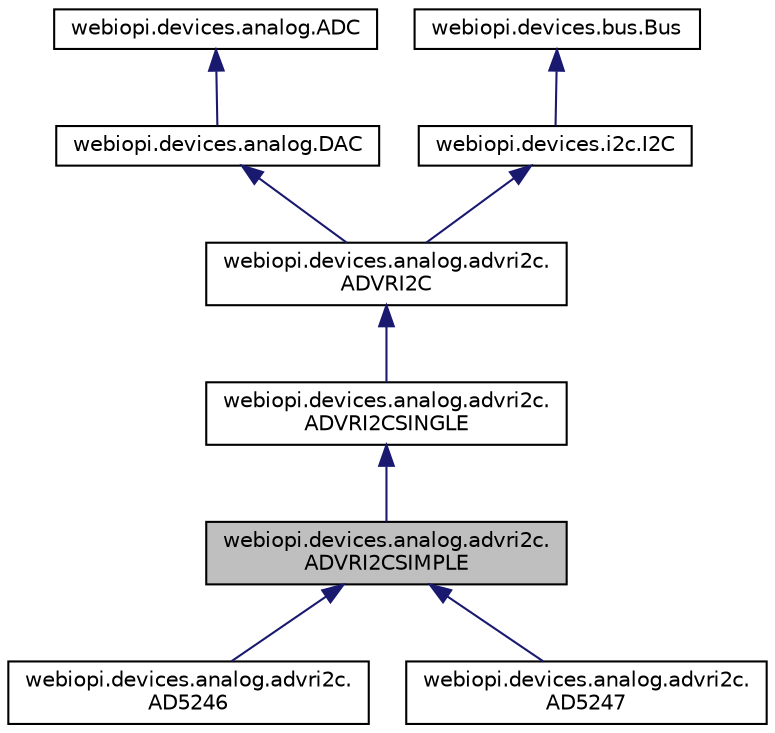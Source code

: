 digraph "webiopi.devices.analog.advri2c.ADVRI2CSIMPLE"
{
  edge [fontname="Helvetica",fontsize="10",labelfontname="Helvetica",labelfontsize="10"];
  node [fontname="Helvetica",fontsize="10",shape=record];
  Node1 [label="webiopi.devices.analog.advri2c.\lADVRI2CSIMPLE",height=0.2,width=0.4,color="black", fillcolor="grey75", style="filled", fontcolor="black"];
  Node2 -> Node1 [dir="back",color="midnightblue",fontsize="10",style="solid",fontname="Helvetica"];
  Node2 [label="webiopi.devices.analog.advri2c.\lADVRI2CSINGLE",height=0.2,width=0.4,color="black", fillcolor="white", style="filled",URL="$classwebiopi_1_1devices_1_1analog_1_1advri2c_1_1ADVRI2CSINGLE.html"];
  Node3 -> Node2 [dir="back",color="midnightblue",fontsize="10",style="solid",fontname="Helvetica"];
  Node3 [label="webiopi.devices.analog.advri2c.\lADVRI2C",height=0.2,width=0.4,color="black", fillcolor="white", style="filled",URL="$classwebiopi_1_1devices_1_1analog_1_1advri2c_1_1ADVRI2C.html"];
  Node4 -> Node3 [dir="back",color="midnightblue",fontsize="10",style="solid",fontname="Helvetica"];
  Node4 [label="webiopi.devices.analog.DAC",height=0.2,width=0.4,color="black", fillcolor="white", style="filled",URL="$classwebiopi_1_1devices_1_1analog_1_1DAC.html"];
  Node5 -> Node4 [dir="back",color="midnightblue",fontsize="10",style="solid",fontname="Helvetica"];
  Node5 [label="webiopi.devices.analog.ADC",height=0.2,width=0.4,color="black", fillcolor="white", style="filled",URL="$classwebiopi_1_1devices_1_1analog_1_1ADC.html"];
  Node6 -> Node3 [dir="back",color="midnightblue",fontsize="10",style="solid",fontname="Helvetica"];
  Node6 [label="webiopi.devices.i2c.I2C",height=0.2,width=0.4,color="black", fillcolor="white", style="filled",URL="$classwebiopi_1_1devices_1_1i2c_1_1I2C.html"];
  Node7 -> Node6 [dir="back",color="midnightblue",fontsize="10",style="solid",fontname="Helvetica"];
  Node7 [label="webiopi.devices.bus.Bus",height=0.2,width=0.4,color="black", fillcolor="white", style="filled",URL="$classwebiopi_1_1devices_1_1bus_1_1Bus.html"];
  Node1 -> Node8 [dir="back",color="midnightblue",fontsize="10",style="solid",fontname="Helvetica"];
  Node8 [label="webiopi.devices.analog.advri2c.\lAD5246",height=0.2,width=0.4,color="black", fillcolor="white", style="filled",URL="$classwebiopi_1_1devices_1_1analog_1_1advri2c_1_1AD5246.html"];
  Node1 -> Node9 [dir="back",color="midnightblue",fontsize="10",style="solid",fontname="Helvetica"];
  Node9 [label="webiopi.devices.analog.advri2c.\lAD5247",height=0.2,width=0.4,color="black", fillcolor="white", style="filled",URL="$classwebiopi_1_1devices_1_1analog_1_1advri2c_1_1AD5247.html"];
}
